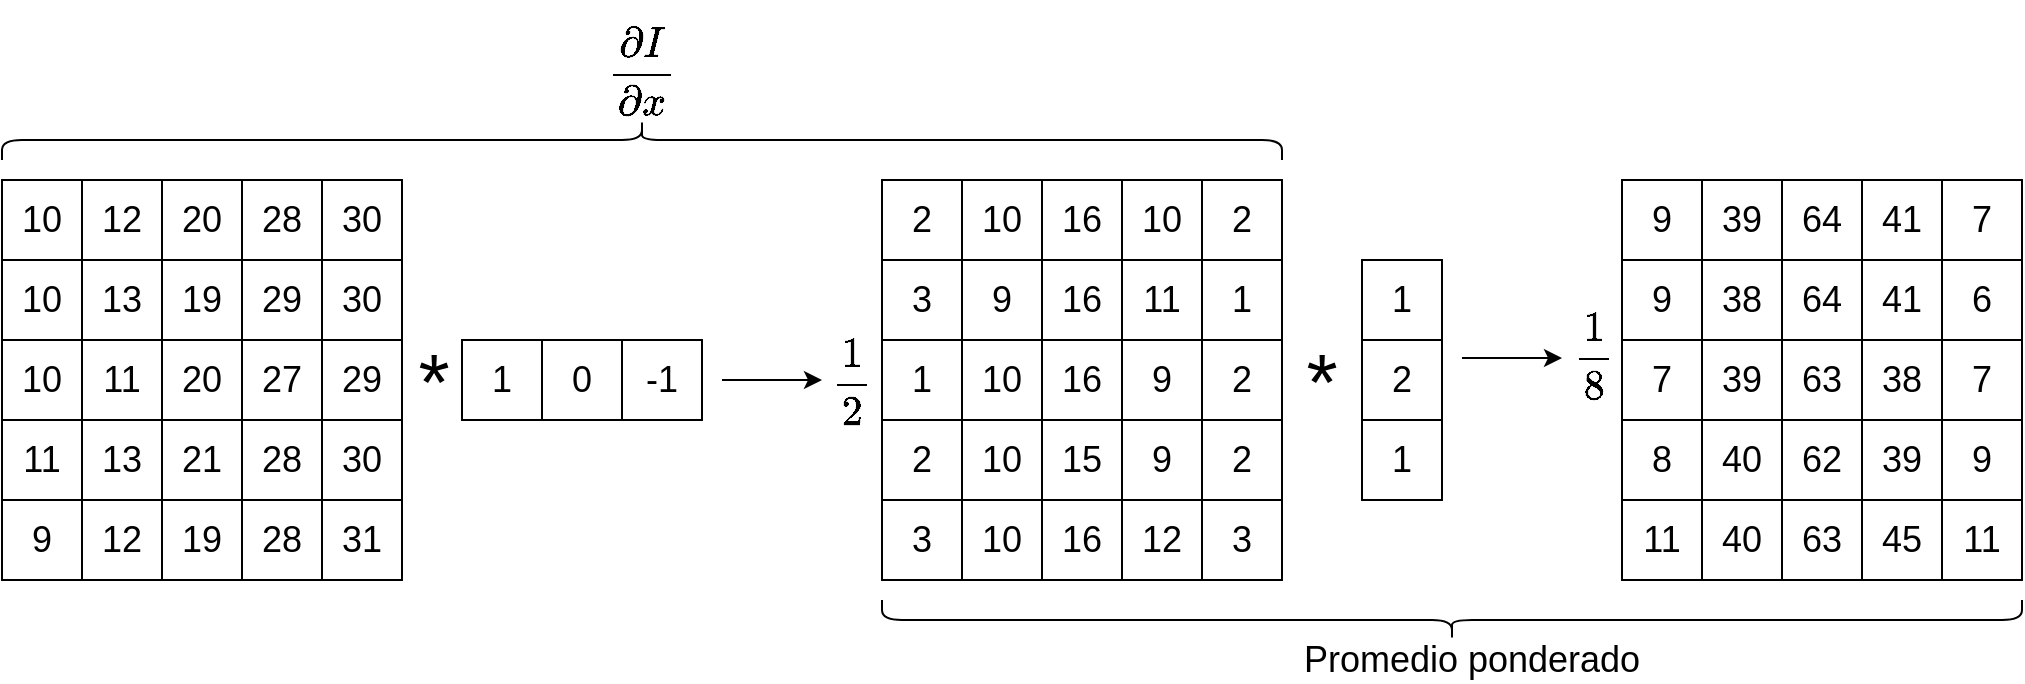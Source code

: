 <mxfile version="14.9.6" type="device"><diagram id="Sa5FoFlvw4uc0nb51Kx-" name="Page-1"><mxGraphModel dx="782" dy="526" grid="1" gridSize="10" guides="1" tooltips="1" connect="1" arrows="1" fold="1" page="1" pageScale="1" pageWidth="850" pageHeight="1100" math="1" shadow="0"><root><mxCell id="0"/><mxCell id="1" parent="0"/><mxCell id="6RCXEKy9NenTLwI9lu9G-1" value="" style="shape=table;html=1;whiteSpace=wrap;startSize=0;container=1;collapsible=0;childLayout=tableLayout;fontSize=18;" parent="1" vertex="1"><mxGeometry x="120" y="100" width="200" height="200" as="geometry"/></mxCell><mxCell id="6RCXEKy9NenTLwI9lu9G-2" value="" style="shape=partialRectangle;html=1;whiteSpace=wrap;collapsible=0;dropTarget=0;pointerEvents=0;fillColor=none;top=0;left=0;bottom=0;right=0;points=[[0,0.5],[1,0.5]];portConstraint=eastwest;fontSize=18;" parent="6RCXEKy9NenTLwI9lu9G-1" vertex="1"><mxGeometry width="200" height="40" as="geometry"/></mxCell><mxCell id="6RCXEKy9NenTLwI9lu9G-33" value="10" style="shape=partialRectangle;html=1;whiteSpace=wrap;connectable=0;fillColor=none;top=0;left=0;bottom=0;right=0;overflow=hidden;pointerEvents=1;fontSize=18;" parent="6RCXEKy9NenTLwI9lu9G-2" vertex="1"><mxGeometry width="40" height="40" as="geometry"/></mxCell><mxCell id="6RCXEKy9NenTLwI9lu9G-30" value="12" style="shape=partialRectangle;html=1;whiteSpace=wrap;connectable=0;fillColor=none;top=0;left=0;bottom=0;right=0;overflow=hidden;pointerEvents=1;fontSize=18;" parent="6RCXEKy9NenTLwI9lu9G-2" vertex="1"><mxGeometry x="40" width="40" height="40" as="geometry"/></mxCell><mxCell id="6RCXEKy9NenTLwI9lu9G-27" value="20" style="shape=partialRectangle;html=1;whiteSpace=wrap;connectable=0;fillColor=none;top=0;left=0;bottom=0;right=0;overflow=hidden;pointerEvents=1;fontSize=18;" parent="6RCXEKy9NenTLwI9lu9G-2" vertex="1"><mxGeometry x="80" width="40" height="40" as="geometry"/></mxCell><mxCell id="6RCXEKy9NenTLwI9lu9G-3" value="28" style="shape=partialRectangle;html=1;whiteSpace=wrap;connectable=0;fillColor=none;top=0;left=0;bottom=0;right=0;overflow=hidden;pointerEvents=1;fontSize=18;" parent="6RCXEKy9NenTLwI9lu9G-2" vertex="1"><mxGeometry x="120" width="40" height="40" as="geometry"/></mxCell><mxCell id="6RCXEKy9NenTLwI9lu9G-4" value="30" style="shape=partialRectangle;html=1;whiteSpace=wrap;connectable=0;fillColor=none;top=0;left=0;bottom=0;right=0;overflow=hidden;pointerEvents=1;fontSize=18;" parent="6RCXEKy9NenTLwI9lu9G-2" vertex="1"><mxGeometry x="160" width="40" height="40" as="geometry"/></mxCell><mxCell id="6RCXEKy9NenTLwI9lu9G-6" value="" style="shape=partialRectangle;html=1;whiteSpace=wrap;collapsible=0;dropTarget=0;pointerEvents=0;fillColor=none;top=0;left=0;bottom=0;right=0;points=[[0,0.5],[1,0.5]];portConstraint=eastwest;fontSize=18;" parent="6RCXEKy9NenTLwI9lu9G-1" vertex="1"><mxGeometry y="40" width="200" height="40" as="geometry"/></mxCell><mxCell id="6RCXEKy9NenTLwI9lu9G-34" value="10" style="shape=partialRectangle;html=1;whiteSpace=wrap;connectable=0;fillColor=none;top=0;left=0;bottom=0;right=0;overflow=hidden;pointerEvents=1;fontSize=18;" parent="6RCXEKy9NenTLwI9lu9G-6" vertex="1"><mxGeometry width="40" height="40" as="geometry"/></mxCell><mxCell id="6RCXEKy9NenTLwI9lu9G-31" value="13" style="shape=partialRectangle;html=1;whiteSpace=wrap;connectable=0;fillColor=none;top=0;left=0;bottom=0;right=0;overflow=hidden;pointerEvents=1;fontSize=18;" parent="6RCXEKy9NenTLwI9lu9G-6" vertex="1"><mxGeometry x="40" width="40" height="40" as="geometry"/></mxCell><mxCell id="6RCXEKy9NenTLwI9lu9G-28" value="19" style="shape=partialRectangle;html=1;whiteSpace=wrap;connectable=0;fillColor=none;top=0;left=0;bottom=0;right=0;overflow=hidden;pointerEvents=1;fontSize=18;" parent="6RCXEKy9NenTLwI9lu9G-6" vertex="1"><mxGeometry x="80" width="40" height="40" as="geometry"/></mxCell><mxCell id="6RCXEKy9NenTLwI9lu9G-7" value="29" style="shape=partialRectangle;html=1;whiteSpace=wrap;connectable=0;fillColor=none;top=0;left=0;bottom=0;right=0;overflow=hidden;pointerEvents=1;fontSize=18;" parent="6RCXEKy9NenTLwI9lu9G-6" vertex="1"><mxGeometry x="120" width="40" height="40" as="geometry"/></mxCell><mxCell id="6RCXEKy9NenTLwI9lu9G-8" value="30" style="shape=partialRectangle;html=1;whiteSpace=wrap;connectable=0;fillColor=none;top=0;left=0;bottom=0;right=0;overflow=hidden;pointerEvents=1;fontSize=18;" parent="6RCXEKy9NenTLwI9lu9G-6" vertex="1"><mxGeometry x="160" width="40" height="40" as="geometry"/></mxCell><mxCell id="6RCXEKy9NenTLwI9lu9G-10" value="" style="shape=partialRectangle;html=1;whiteSpace=wrap;collapsible=0;dropTarget=0;pointerEvents=0;fillColor=none;top=0;left=0;bottom=0;right=0;points=[[0,0.5],[1,0.5]];portConstraint=eastwest;fontSize=18;" parent="6RCXEKy9NenTLwI9lu9G-1" vertex="1"><mxGeometry y="80" width="200" height="40" as="geometry"/></mxCell><mxCell id="6RCXEKy9NenTLwI9lu9G-35" value="10" style="shape=partialRectangle;html=1;whiteSpace=wrap;connectable=0;fillColor=none;top=0;left=0;bottom=0;right=0;overflow=hidden;pointerEvents=1;fontSize=18;" parent="6RCXEKy9NenTLwI9lu9G-10" vertex="1"><mxGeometry width="40" height="40" as="geometry"/></mxCell><mxCell id="6RCXEKy9NenTLwI9lu9G-32" value="11" style="shape=partialRectangle;html=1;whiteSpace=wrap;connectable=0;fillColor=none;top=0;left=0;bottom=0;right=0;overflow=hidden;pointerEvents=1;fontSize=18;" parent="6RCXEKy9NenTLwI9lu9G-10" vertex="1"><mxGeometry x="40" width="40" height="40" as="geometry"/></mxCell><mxCell id="6RCXEKy9NenTLwI9lu9G-29" value="20" style="shape=partialRectangle;html=1;whiteSpace=wrap;connectable=0;fillColor=none;top=0;left=0;bottom=0;right=0;overflow=hidden;pointerEvents=1;fontSize=18;" parent="6RCXEKy9NenTLwI9lu9G-10" vertex="1"><mxGeometry x="80" width="40" height="40" as="geometry"/></mxCell><mxCell id="6RCXEKy9NenTLwI9lu9G-11" value="27" style="shape=partialRectangle;html=1;whiteSpace=wrap;connectable=0;fillColor=none;top=0;left=0;bottom=0;right=0;overflow=hidden;pointerEvents=1;fontSize=18;" parent="6RCXEKy9NenTLwI9lu9G-10" vertex="1"><mxGeometry x="120" width="40" height="40" as="geometry"/></mxCell><mxCell id="6RCXEKy9NenTLwI9lu9G-12" value="29" style="shape=partialRectangle;html=1;whiteSpace=wrap;connectable=0;fillColor=none;top=0;left=0;bottom=0;right=0;overflow=hidden;pointerEvents=1;fontSize=18;" parent="6RCXEKy9NenTLwI9lu9G-10" vertex="1"><mxGeometry x="160" width="40" height="40" as="geometry"/></mxCell><mxCell id="6RCXEKy9NenTLwI9lu9G-42" style="shape=partialRectangle;html=1;whiteSpace=wrap;collapsible=0;dropTarget=0;pointerEvents=0;fillColor=none;top=0;left=0;bottom=0;right=0;points=[[0,0.5],[1,0.5]];portConstraint=eastwest;fontSize=18;" parent="6RCXEKy9NenTLwI9lu9G-1" vertex="1"><mxGeometry y="120" width="200" height="40" as="geometry"/></mxCell><mxCell id="6RCXEKy9NenTLwI9lu9G-43" value="11" style="shape=partialRectangle;html=1;whiteSpace=wrap;connectable=0;fillColor=none;top=0;left=0;bottom=0;right=0;overflow=hidden;pointerEvents=1;fontSize=18;" parent="6RCXEKy9NenTLwI9lu9G-42" vertex="1"><mxGeometry width="40" height="40" as="geometry"/></mxCell><mxCell id="6RCXEKy9NenTLwI9lu9G-44" value="13" style="shape=partialRectangle;html=1;whiteSpace=wrap;connectable=0;fillColor=none;top=0;left=0;bottom=0;right=0;overflow=hidden;pointerEvents=1;fontSize=18;" parent="6RCXEKy9NenTLwI9lu9G-42" vertex="1"><mxGeometry x="40" width="40" height="40" as="geometry"/></mxCell><mxCell id="6RCXEKy9NenTLwI9lu9G-45" value="21" style="shape=partialRectangle;html=1;whiteSpace=wrap;connectable=0;fillColor=none;top=0;left=0;bottom=0;right=0;overflow=hidden;pointerEvents=1;fontSize=18;" parent="6RCXEKy9NenTLwI9lu9G-42" vertex="1"><mxGeometry x="80" width="40" height="40" as="geometry"/></mxCell><mxCell id="6RCXEKy9NenTLwI9lu9G-46" value="28" style="shape=partialRectangle;html=1;whiteSpace=wrap;connectable=0;fillColor=none;top=0;left=0;bottom=0;right=0;overflow=hidden;pointerEvents=1;fontSize=18;" parent="6RCXEKy9NenTLwI9lu9G-42" vertex="1"><mxGeometry x="120" width="40" height="40" as="geometry"/></mxCell><mxCell id="6RCXEKy9NenTLwI9lu9G-47" value="30" style="shape=partialRectangle;html=1;whiteSpace=wrap;connectable=0;fillColor=none;top=0;left=0;bottom=0;right=0;overflow=hidden;pointerEvents=1;fontSize=18;" parent="6RCXEKy9NenTLwI9lu9G-42" vertex="1"><mxGeometry x="160" width="40" height="40" as="geometry"/></mxCell><mxCell id="6RCXEKy9NenTLwI9lu9G-36" style="shape=partialRectangle;html=1;whiteSpace=wrap;collapsible=0;dropTarget=0;pointerEvents=0;fillColor=none;top=0;left=0;bottom=0;right=0;points=[[0,0.5],[1,0.5]];portConstraint=eastwest;fontSize=18;" parent="6RCXEKy9NenTLwI9lu9G-1" vertex="1"><mxGeometry y="160" width="200" height="40" as="geometry"/></mxCell><mxCell id="6RCXEKy9NenTLwI9lu9G-37" value="9" style="shape=partialRectangle;html=1;whiteSpace=wrap;connectable=0;fillColor=none;top=0;left=0;bottom=0;right=0;overflow=hidden;pointerEvents=1;fontSize=18;" parent="6RCXEKy9NenTLwI9lu9G-36" vertex="1"><mxGeometry width="40" height="40" as="geometry"/></mxCell><mxCell id="6RCXEKy9NenTLwI9lu9G-38" value="12" style="shape=partialRectangle;html=1;whiteSpace=wrap;connectable=0;fillColor=none;top=0;left=0;bottom=0;right=0;overflow=hidden;pointerEvents=1;fontSize=18;" parent="6RCXEKy9NenTLwI9lu9G-36" vertex="1"><mxGeometry x="40" width="40" height="40" as="geometry"/></mxCell><mxCell id="6RCXEKy9NenTLwI9lu9G-39" value="19" style="shape=partialRectangle;html=1;whiteSpace=wrap;connectable=0;fillColor=none;top=0;left=0;bottom=0;right=0;overflow=hidden;pointerEvents=1;fontSize=18;" parent="6RCXEKy9NenTLwI9lu9G-36" vertex="1"><mxGeometry x="80" width="40" height="40" as="geometry"/></mxCell><mxCell id="6RCXEKy9NenTLwI9lu9G-40" value="28" style="shape=partialRectangle;html=1;whiteSpace=wrap;connectable=0;fillColor=none;top=0;left=0;bottom=0;right=0;overflow=hidden;pointerEvents=1;fontSize=18;" parent="6RCXEKy9NenTLwI9lu9G-36" vertex="1"><mxGeometry x="120" width="40" height="40" as="geometry"/></mxCell><mxCell id="6RCXEKy9NenTLwI9lu9G-41" value="31" style="shape=partialRectangle;html=1;whiteSpace=wrap;connectable=0;fillColor=none;top=0;left=0;bottom=0;right=0;overflow=hidden;pointerEvents=1;fontSize=18;" parent="6RCXEKy9NenTLwI9lu9G-36" vertex="1"><mxGeometry x="160" width="40" height="40" as="geometry"/></mxCell><mxCell id="6RCXEKy9NenTLwI9lu9G-48" value="*" style="text;html=1;strokeColor=none;fillColor=none;align=center;verticalAlign=middle;whiteSpace=wrap;rounded=0;fontSize=40;" parent="1" vertex="1"><mxGeometry x="316" y="190" width="40" height="20" as="geometry"/></mxCell><mxCell id="6RCXEKy9NenTLwI9lu9G-49" value="" style="shape=table;startSize=0;container=1;collapsible=0;childLayout=tableLayout;fontSize=18;" parent="1" vertex="1"><mxGeometry x="350" y="180" width="120" height="40" as="geometry"/></mxCell><mxCell id="6RCXEKy9NenTLwI9lu9G-50" value="" style="shape=partialRectangle;collapsible=0;dropTarget=0;pointerEvents=0;fillColor=none;top=0;left=0;bottom=0;right=0;points=[[0,0.5],[1,0.5]];portConstraint=eastwest;fontSize=18;" parent="6RCXEKy9NenTLwI9lu9G-49" vertex="1"><mxGeometry width="120" height="40" as="geometry"/></mxCell><mxCell id="6RCXEKy9NenTLwI9lu9G-51" value="1" style="shape=partialRectangle;html=1;whiteSpace=wrap;connectable=0;overflow=hidden;fillColor=none;top=0;left=0;bottom=0;right=0;pointerEvents=1;fontSize=18;" parent="6RCXEKy9NenTLwI9lu9G-50" vertex="1"><mxGeometry width="40" height="40" as="geometry"/></mxCell><mxCell id="6RCXEKy9NenTLwI9lu9G-52" value="0" style="shape=partialRectangle;html=1;whiteSpace=wrap;connectable=0;overflow=hidden;fillColor=none;top=0;left=0;bottom=0;right=0;pointerEvents=1;fontSize=18;" parent="6RCXEKy9NenTLwI9lu9G-50" vertex="1"><mxGeometry x="40" width="40" height="40" as="geometry"/></mxCell><mxCell id="6RCXEKy9NenTLwI9lu9G-53" value="-1" style="shape=partialRectangle;html=1;whiteSpace=wrap;connectable=0;overflow=hidden;fillColor=none;top=0;left=0;bottom=0;right=0;pointerEvents=1;fontSize=18;" parent="6RCXEKy9NenTLwI9lu9G-50" vertex="1"><mxGeometry x="80" width="40" height="40" as="geometry"/></mxCell><mxCell id="6RCXEKy9NenTLwI9lu9G-55" value="" style="shape=table;html=1;whiteSpace=wrap;startSize=0;container=1;collapsible=0;childLayout=tableLayout;fontSize=16;" parent="1" vertex="1"><mxGeometry x="560" y="100" width="200" height="200" as="geometry"/></mxCell><mxCell id="6RCXEKy9NenTLwI9lu9G-56" value="" style="shape=partialRectangle;html=1;whiteSpace=wrap;collapsible=0;dropTarget=0;pointerEvents=0;fillColor=none;top=0;left=0;bottom=0;right=0;points=[[0,0.5],[1,0.5]];portConstraint=eastwest;" parent="6RCXEKy9NenTLwI9lu9G-55" vertex="1"><mxGeometry width="200" height="40" as="geometry"/></mxCell><mxCell id="6RCXEKy9NenTLwI9lu9G-57" value="2" style="shape=partialRectangle;html=1;whiteSpace=wrap;connectable=0;fillColor=none;top=0;left=0;bottom=0;right=0;overflow=hidden;pointerEvents=1;fontSize=18;" parent="6RCXEKy9NenTLwI9lu9G-56" vertex="1"><mxGeometry width="40" height="40" as="geometry"/></mxCell><mxCell id="6RCXEKy9NenTLwI9lu9G-58" value="10" style="shape=partialRectangle;html=1;whiteSpace=wrap;connectable=0;fillColor=none;top=0;left=0;bottom=0;right=0;overflow=hidden;pointerEvents=1;fontSize=18;" parent="6RCXEKy9NenTLwI9lu9G-56" vertex="1"><mxGeometry x="40" width="40" height="40" as="geometry"/></mxCell><mxCell id="6RCXEKy9NenTLwI9lu9G-59" value="16" style="shape=partialRectangle;html=1;whiteSpace=wrap;connectable=0;fillColor=none;top=0;left=0;bottom=0;right=0;overflow=hidden;pointerEvents=1;fontSize=18;" parent="6RCXEKy9NenTLwI9lu9G-56" vertex="1"><mxGeometry x="80" width="40" height="40" as="geometry"/></mxCell><mxCell id="6RCXEKy9NenTLwI9lu9G-60" value="10" style="shape=partialRectangle;html=1;whiteSpace=wrap;connectable=0;fillColor=none;top=0;left=0;bottom=0;right=0;overflow=hidden;pointerEvents=1;fontSize=18;" parent="6RCXEKy9NenTLwI9lu9G-56" vertex="1"><mxGeometry x="120" width="40" height="40" as="geometry"/></mxCell><mxCell id="6RCXEKy9NenTLwI9lu9G-61" value="2" style="shape=partialRectangle;html=1;whiteSpace=wrap;connectable=0;fillColor=none;top=0;left=0;bottom=0;right=0;overflow=hidden;pointerEvents=1;fontSize=18;" parent="6RCXEKy9NenTLwI9lu9G-56" vertex="1"><mxGeometry x="160" width="40" height="40" as="geometry"/></mxCell><mxCell id="6RCXEKy9NenTLwI9lu9G-62" value="" style="shape=partialRectangle;html=1;whiteSpace=wrap;collapsible=0;dropTarget=0;pointerEvents=0;fillColor=none;top=0;left=0;bottom=0;right=0;points=[[0,0.5],[1,0.5]];portConstraint=eastwest;" parent="6RCXEKy9NenTLwI9lu9G-55" vertex="1"><mxGeometry y="40" width="200" height="40" as="geometry"/></mxCell><mxCell id="6RCXEKy9NenTLwI9lu9G-63" value="3" style="shape=partialRectangle;html=1;whiteSpace=wrap;connectable=0;fillColor=none;top=0;left=0;bottom=0;right=0;overflow=hidden;pointerEvents=1;fontSize=18;" parent="6RCXEKy9NenTLwI9lu9G-62" vertex="1"><mxGeometry width="40" height="40" as="geometry"/></mxCell><mxCell id="6RCXEKy9NenTLwI9lu9G-64" value="9" style="shape=partialRectangle;html=1;whiteSpace=wrap;connectable=0;fillColor=none;top=0;left=0;bottom=0;right=0;overflow=hidden;pointerEvents=1;fontSize=18;" parent="6RCXEKy9NenTLwI9lu9G-62" vertex="1"><mxGeometry x="40" width="40" height="40" as="geometry"/></mxCell><mxCell id="6RCXEKy9NenTLwI9lu9G-65" value="16" style="shape=partialRectangle;html=1;whiteSpace=wrap;connectable=0;fillColor=none;top=0;left=0;bottom=0;right=0;overflow=hidden;pointerEvents=1;fontSize=18;" parent="6RCXEKy9NenTLwI9lu9G-62" vertex="1"><mxGeometry x="80" width="40" height="40" as="geometry"/></mxCell><mxCell id="6RCXEKy9NenTLwI9lu9G-66" value="11" style="shape=partialRectangle;html=1;whiteSpace=wrap;connectable=0;fillColor=none;top=0;left=0;bottom=0;right=0;overflow=hidden;pointerEvents=1;fontSize=18;" parent="6RCXEKy9NenTLwI9lu9G-62" vertex="1"><mxGeometry x="120" width="40" height="40" as="geometry"/></mxCell><mxCell id="6RCXEKy9NenTLwI9lu9G-67" value="1" style="shape=partialRectangle;html=1;whiteSpace=wrap;connectable=0;fillColor=none;top=0;left=0;bottom=0;right=0;overflow=hidden;pointerEvents=1;fontSize=18;" parent="6RCXEKy9NenTLwI9lu9G-62" vertex="1"><mxGeometry x="160" width="40" height="40" as="geometry"/></mxCell><mxCell id="6RCXEKy9NenTLwI9lu9G-68" value="" style="shape=partialRectangle;html=1;whiteSpace=wrap;collapsible=0;dropTarget=0;pointerEvents=0;fillColor=none;top=0;left=0;bottom=0;right=0;points=[[0,0.5],[1,0.5]];portConstraint=eastwest;" parent="6RCXEKy9NenTLwI9lu9G-55" vertex="1"><mxGeometry y="80" width="200" height="40" as="geometry"/></mxCell><mxCell id="6RCXEKy9NenTLwI9lu9G-69" value="1" style="shape=partialRectangle;html=1;whiteSpace=wrap;connectable=0;fillColor=none;top=0;left=0;bottom=0;right=0;overflow=hidden;pointerEvents=1;fontSize=18;" parent="6RCXEKy9NenTLwI9lu9G-68" vertex="1"><mxGeometry width="40" height="40" as="geometry"/></mxCell><mxCell id="6RCXEKy9NenTLwI9lu9G-70" value="10" style="shape=partialRectangle;html=1;whiteSpace=wrap;connectable=0;fillColor=none;top=0;left=0;bottom=0;right=0;overflow=hidden;pointerEvents=1;fontSize=18;" parent="6RCXEKy9NenTLwI9lu9G-68" vertex="1"><mxGeometry x="40" width="40" height="40" as="geometry"/></mxCell><mxCell id="6RCXEKy9NenTLwI9lu9G-71" value="16" style="shape=partialRectangle;html=1;whiteSpace=wrap;connectable=0;fillColor=none;top=0;left=0;bottom=0;right=0;overflow=hidden;pointerEvents=1;fontSize=18;" parent="6RCXEKy9NenTLwI9lu9G-68" vertex="1"><mxGeometry x="80" width="40" height="40" as="geometry"/></mxCell><mxCell id="6RCXEKy9NenTLwI9lu9G-72" value="9" style="shape=partialRectangle;html=1;whiteSpace=wrap;connectable=0;fillColor=none;top=0;left=0;bottom=0;right=0;overflow=hidden;pointerEvents=1;fontSize=18;" parent="6RCXEKy9NenTLwI9lu9G-68" vertex="1"><mxGeometry x="120" width="40" height="40" as="geometry"/></mxCell><mxCell id="6RCXEKy9NenTLwI9lu9G-73" value="2" style="shape=partialRectangle;html=1;whiteSpace=wrap;connectable=0;fillColor=none;top=0;left=0;bottom=0;right=0;overflow=hidden;pointerEvents=1;fontSize=18;" parent="6RCXEKy9NenTLwI9lu9G-68" vertex="1"><mxGeometry x="160" width="40" height="40" as="geometry"/></mxCell><mxCell id="6RCXEKy9NenTLwI9lu9G-74" style="shape=partialRectangle;html=1;whiteSpace=wrap;collapsible=0;dropTarget=0;pointerEvents=0;fillColor=none;top=0;left=0;bottom=0;right=0;points=[[0,0.5],[1,0.5]];portConstraint=eastwest;" parent="6RCXEKy9NenTLwI9lu9G-55" vertex="1"><mxGeometry y="120" width="200" height="40" as="geometry"/></mxCell><mxCell id="6RCXEKy9NenTLwI9lu9G-75" value="2" style="shape=partialRectangle;html=1;whiteSpace=wrap;connectable=0;fillColor=none;top=0;left=0;bottom=0;right=0;overflow=hidden;pointerEvents=1;fontSize=18;" parent="6RCXEKy9NenTLwI9lu9G-74" vertex="1"><mxGeometry width="40" height="40" as="geometry"/></mxCell><mxCell id="6RCXEKy9NenTLwI9lu9G-76" value="10" style="shape=partialRectangle;html=1;whiteSpace=wrap;connectable=0;fillColor=none;top=0;left=0;bottom=0;right=0;overflow=hidden;pointerEvents=1;fontSize=18;" parent="6RCXEKy9NenTLwI9lu9G-74" vertex="1"><mxGeometry x="40" width="40" height="40" as="geometry"/></mxCell><mxCell id="6RCXEKy9NenTLwI9lu9G-77" value="15" style="shape=partialRectangle;html=1;whiteSpace=wrap;connectable=0;fillColor=none;top=0;left=0;bottom=0;right=0;overflow=hidden;pointerEvents=1;fontSize=18;" parent="6RCXEKy9NenTLwI9lu9G-74" vertex="1"><mxGeometry x="80" width="40" height="40" as="geometry"/></mxCell><mxCell id="6RCXEKy9NenTLwI9lu9G-78" value="9" style="shape=partialRectangle;html=1;whiteSpace=wrap;connectable=0;fillColor=none;top=0;left=0;bottom=0;right=0;overflow=hidden;pointerEvents=1;fontSize=18;" parent="6RCXEKy9NenTLwI9lu9G-74" vertex="1"><mxGeometry x="120" width="40" height="40" as="geometry"/></mxCell><mxCell id="6RCXEKy9NenTLwI9lu9G-79" value="2" style="shape=partialRectangle;html=1;whiteSpace=wrap;connectable=0;fillColor=none;top=0;left=0;bottom=0;right=0;overflow=hidden;pointerEvents=1;fontSize=18;" parent="6RCXEKy9NenTLwI9lu9G-74" vertex="1"><mxGeometry x="160" width="40" height="40" as="geometry"/></mxCell><mxCell id="6RCXEKy9NenTLwI9lu9G-80" style="shape=partialRectangle;html=1;whiteSpace=wrap;collapsible=0;dropTarget=0;pointerEvents=0;fillColor=none;top=0;left=0;bottom=0;right=0;points=[[0,0.5],[1,0.5]];portConstraint=eastwest;" parent="6RCXEKy9NenTLwI9lu9G-55" vertex="1"><mxGeometry y="160" width="200" height="40" as="geometry"/></mxCell><mxCell id="6RCXEKy9NenTLwI9lu9G-81" value="3" style="shape=partialRectangle;html=1;whiteSpace=wrap;connectable=0;fillColor=none;top=0;left=0;bottom=0;right=0;overflow=hidden;pointerEvents=1;fontSize=18;" parent="6RCXEKy9NenTLwI9lu9G-80" vertex="1"><mxGeometry width="40" height="40" as="geometry"/></mxCell><mxCell id="6RCXEKy9NenTLwI9lu9G-82" value="10" style="shape=partialRectangle;html=1;whiteSpace=wrap;connectable=0;fillColor=none;top=0;left=0;bottom=0;right=0;overflow=hidden;pointerEvents=1;fontSize=18;" parent="6RCXEKy9NenTLwI9lu9G-80" vertex="1"><mxGeometry x="40" width="40" height="40" as="geometry"/></mxCell><mxCell id="6RCXEKy9NenTLwI9lu9G-83" value="16" style="shape=partialRectangle;html=1;whiteSpace=wrap;connectable=0;fillColor=none;top=0;left=0;bottom=0;right=0;overflow=hidden;pointerEvents=1;fontSize=18;" parent="6RCXEKy9NenTLwI9lu9G-80" vertex="1"><mxGeometry x="80" width="40" height="40" as="geometry"/></mxCell><mxCell id="6RCXEKy9NenTLwI9lu9G-84" value="12" style="shape=partialRectangle;html=1;whiteSpace=wrap;connectable=0;fillColor=none;top=0;left=0;bottom=0;right=0;overflow=hidden;pointerEvents=1;fontSize=18;" parent="6RCXEKy9NenTLwI9lu9G-80" vertex="1"><mxGeometry x="120" width="40" height="40" as="geometry"/></mxCell><mxCell id="6RCXEKy9NenTLwI9lu9G-85" value="3" style="shape=partialRectangle;html=1;whiteSpace=wrap;connectable=0;fillColor=none;top=0;left=0;bottom=0;right=0;overflow=hidden;pointerEvents=1;fontSize=18;" parent="6RCXEKy9NenTLwI9lu9G-80" vertex="1"><mxGeometry x="160" width="40" height="40" as="geometry"/></mxCell><mxCell id="6RCXEKy9NenTLwI9lu9G-86" value="" style="shape=table;html=1;whiteSpace=wrap;startSize=0;container=1;collapsible=0;childLayout=tableLayout;fontSize=16;" parent="1" vertex="1"><mxGeometry x="930" y="100" width="200" height="200" as="geometry"/></mxCell><mxCell id="6RCXEKy9NenTLwI9lu9G-87" value="" style="shape=partialRectangle;html=1;whiteSpace=wrap;collapsible=0;dropTarget=0;pointerEvents=0;fillColor=none;top=0;left=0;bottom=0;right=0;points=[[0,0.5],[1,0.5]];portConstraint=eastwest;" parent="6RCXEKy9NenTLwI9lu9G-86" vertex="1"><mxGeometry width="200" height="40" as="geometry"/></mxCell><mxCell id="6RCXEKy9NenTLwI9lu9G-88" value="9" style="shape=partialRectangle;html=1;whiteSpace=wrap;connectable=0;fillColor=none;top=0;left=0;bottom=0;right=0;overflow=hidden;pointerEvents=1;fontSize=18;" parent="6RCXEKy9NenTLwI9lu9G-87" vertex="1"><mxGeometry width="40" height="40" as="geometry"/></mxCell><mxCell id="6RCXEKy9NenTLwI9lu9G-89" value="39" style="shape=partialRectangle;html=1;whiteSpace=wrap;connectable=0;fillColor=none;top=0;left=0;bottom=0;right=0;overflow=hidden;pointerEvents=1;fontSize=18;" parent="6RCXEKy9NenTLwI9lu9G-87" vertex="1"><mxGeometry x="40" width="40" height="40" as="geometry"/></mxCell><mxCell id="6RCXEKy9NenTLwI9lu9G-90" value="64" style="shape=partialRectangle;html=1;whiteSpace=wrap;connectable=0;fillColor=none;top=0;left=0;bottom=0;right=0;overflow=hidden;pointerEvents=1;fontSize=18;" parent="6RCXEKy9NenTLwI9lu9G-87" vertex="1"><mxGeometry x="80" width="40" height="40" as="geometry"/></mxCell><mxCell id="6RCXEKy9NenTLwI9lu9G-91" value="41" style="shape=partialRectangle;html=1;whiteSpace=wrap;connectable=0;fillColor=none;top=0;left=0;bottom=0;right=0;overflow=hidden;pointerEvents=1;fontSize=18;" parent="6RCXEKy9NenTLwI9lu9G-87" vertex="1"><mxGeometry x="120" width="40" height="40" as="geometry"/></mxCell><mxCell id="6RCXEKy9NenTLwI9lu9G-92" value="7" style="shape=partialRectangle;html=1;whiteSpace=wrap;connectable=0;fillColor=none;top=0;left=0;bottom=0;right=0;overflow=hidden;pointerEvents=1;fontSize=18;" parent="6RCXEKy9NenTLwI9lu9G-87" vertex="1"><mxGeometry x="160" width="40" height="40" as="geometry"/></mxCell><mxCell id="6RCXEKy9NenTLwI9lu9G-93" value="" style="shape=partialRectangle;html=1;whiteSpace=wrap;collapsible=0;dropTarget=0;pointerEvents=0;fillColor=none;top=0;left=0;bottom=0;right=0;points=[[0,0.5],[1,0.5]];portConstraint=eastwest;" parent="6RCXEKy9NenTLwI9lu9G-86" vertex="1"><mxGeometry y="40" width="200" height="40" as="geometry"/></mxCell><mxCell id="6RCXEKy9NenTLwI9lu9G-94" value="9" style="shape=partialRectangle;html=1;whiteSpace=wrap;connectable=0;fillColor=none;top=0;left=0;bottom=0;right=0;overflow=hidden;pointerEvents=1;fontSize=18;" parent="6RCXEKy9NenTLwI9lu9G-93" vertex="1"><mxGeometry width="40" height="40" as="geometry"/></mxCell><mxCell id="6RCXEKy9NenTLwI9lu9G-95" value="38" style="shape=partialRectangle;html=1;whiteSpace=wrap;connectable=0;fillColor=none;top=0;left=0;bottom=0;right=0;overflow=hidden;pointerEvents=1;fontSize=18;" parent="6RCXEKy9NenTLwI9lu9G-93" vertex="1"><mxGeometry x="40" width="40" height="40" as="geometry"/></mxCell><mxCell id="6RCXEKy9NenTLwI9lu9G-96" value="64" style="shape=partialRectangle;html=1;whiteSpace=wrap;connectable=0;fillColor=none;top=0;left=0;bottom=0;right=0;overflow=hidden;pointerEvents=1;fontSize=18;" parent="6RCXEKy9NenTLwI9lu9G-93" vertex="1"><mxGeometry x="80" width="40" height="40" as="geometry"/></mxCell><mxCell id="6RCXEKy9NenTLwI9lu9G-97" value="41" style="shape=partialRectangle;html=1;whiteSpace=wrap;connectable=0;fillColor=none;top=0;left=0;bottom=0;right=0;overflow=hidden;pointerEvents=1;fontSize=18;" parent="6RCXEKy9NenTLwI9lu9G-93" vertex="1"><mxGeometry x="120" width="40" height="40" as="geometry"/></mxCell><mxCell id="6RCXEKy9NenTLwI9lu9G-98" value="6" style="shape=partialRectangle;html=1;whiteSpace=wrap;connectable=0;fillColor=none;top=0;left=0;bottom=0;right=0;overflow=hidden;pointerEvents=1;fontSize=18;" parent="6RCXEKy9NenTLwI9lu9G-93" vertex="1"><mxGeometry x="160" width="40" height="40" as="geometry"/></mxCell><mxCell id="6RCXEKy9NenTLwI9lu9G-99" value="" style="shape=partialRectangle;html=1;whiteSpace=wrap;collapsible=0;dropTarget=0;pointerEvents=0;fillColor=none;top=0;left=0;bottom=0;right=0;points=[[0,0.5],[1,0.5]];portConstraint=eastwest;" parent="6RCXEKy9NenTLwI9lu9G-86" vertex="1"><mxGeometry y="80" width="200" height="40" as="geometry"/></mxCell><mxCell id="6RCXEKy9NenTLwI9lu9G-100" value="7" style="shape=partialRectangle;html=1;whiteSpace=wrap;connectable=0;fillColor=none;top=0;left=0;bottom=0;right=0;overflow=hidden;pointerEvents=1;fontSize=18;" parent="6RCXEKy9NenTLwI9lu9G-99" vertex="1"><mxGeometry width="40" height="40" as="geometry"/></mxCell><mxCell id="6RCXEKy9NenTLwI9lu9G-101" value="39" style="shape=partialRectangle;html=1;whiteSpace=wrap;connectable=0;fillColor=none;top=0;left=0;bottom=0;right=0;overflow=hidden;pointerEvents=1;fontSize=18;" parent="6RCXEKy9NenTLwI9lu9G-99" vertex="1"><mxGeometry x="40" width="40" height="40" as="geometry"/></mxCell><mxCell id="6RCXEKy9NenTLwI9lu9G-102" value="63" style="shape=partialRectangle;html=1;whiteSpace=wrap;connectable=0;fillColor=none;top=0;left=0;bottom=0;right=0;overflow=hidden;pointerEvents=1;fontSize=18;" parent="6RCXEKy9NenTLwI9lu9G-99" vertex="1"><mxGeometry x="80" width="40" height="40" as="geometry"/></mxCell><mxCell id="6RCXEKy9NenTLwI9lu9G-103" value="38" style="shape=partialRectangle;html=1;whiteSpace=wrap;connectable=0;fillColor=none;top=0;left=0;bottom=0;right=0;overflow=hidden;pointerEvents=1;fontSize=18;" parent="6RCXEKy9NenTLwI9lu9G-99" vertex="1"><mxGeometry x="120" width="40" height="40" as="geometry"/></mxCell><mxCell id="6RCXEKy9NenTLwI9lu9G-104" value="7" style="shape=partialRectangle;html=1;whiteSpace=wrap;connectable=0;fillColor=none;top=0;left=0;bottom=0;right=0;overflow=hidden;pointerEvents=1;fontSize=18;" parent="6RCXEKy9NenTLwI9lu9G-99" vertex="1"><mxGeometry x="160" width="40" height="40" as="geometry"/></mxCell><mxCell id="6RCXEKy9NenTLwI9lu9G-105" style="shape=partialRectangle;html=1;whiteSpace=wrap;collapsible=0;dropTarget=0;pointerEvents=0;fillColor=none;top=0;left=0;bottom=0;right=0;points=[[0,0.5],[1,0.5]];portConstraint=eastwest;" parent="6RCXEKy9NenTLwI9lu9G-86" vertex="1"><mxGeometry y="120" width="200" height="40" as="geometry"/></mxCell><mxCell id="6RCXEKy9NenTLwI9lu9G-106" value="8" style="shape=partialRectangle;html=1;whiteSpace=wrap;connectable=0;fillColor=none;top=0;left=0;bottom=0;right=0;overflow=hidden;pointerEvents=1;fontSize=18;" parent="6RCXEKy9NenTLwI9lu9G-105" vertex="1"><mxGeometry width="40" height="40" as="geometry"/></mxCell><mxCell id="6RCXEKy9NenTLwI9lu9G-107" value="40" style="shape=partialRectangle;html=1;whiteSpace=wrap;connectable=0;fillColor=none;top=0;left=0;bottom=0;right=0;overflow=hidden;pointerEvents=1;fontSize=18;" parent="6RCXEKy9NenTLwI9lu9G-105" vertex="1"><mxGeometry x="40" width="40" height="40" as="geometry"/></mxCell><mxCell id="6RCXEKy9NenTLwI9lu9G-108" value="62" style="shape=partialRectangle;html=1;whiteSpace=wrap;connectable=0;fillColor=none;top=0;left=0;bottom=0;right=0;overflow=hidden;pointerEvents=1;fontSize=18;" parent="6RCXEKy9NenTLwI9lu9G-105" vertex="1"><mxGeometry x="80" width="40" height="40" as="geometry"/></mxCell><mxCell id="6RCXEKy9NenTLwI9lu9G-109" value="39" style="shape=partialRectangle;html=1;whiteSpace=wrap;connectable=0;fillColor=none;top=0;left=0;bottom=0;right=0;overflow=hidden;pointerEvents=1;fontSize=18;" parent="6RCXEKy9NenTLwI9lu9G-105" vertex="1"><mxGeometry x="120" width="40" height="40" as="geometry"/></mxCell><mxCell id="6RCXEKy9NenTLwI9lu9G-110" value="9" style="shape=partialRectangle;html=1;whiteSpace=wrap;connectable=0;fillColor=none;top=0;left=0;bottom=0;right=0;overflow=hidden;pointerEvents=1;fontSize=18;" parent="6RCXEKy9NenTLwI9lu9G-105" vertex="1"><mxGeometry x="160" width="40" height="40" as="geometry"/></mxCell><mxCell id="6RCXEKy9NenTLwI9lu9G-111" style="shape=partialRectangle;html=1;whiteSpace=wrap;collapsible=0;dropTarget=0;pointerEvents=0;fillColor=none;top=0;left=0;bottom=0;right=0;points=[[0,0.5],[1,0.5]];portConstraint=eastwest;" parent="6RCXEKy9NenTLwI9lu9G-86" vertex="1"><mxGeometry y="160" width="200" height="40" as="geometry"/></mxCell><mxCell id="6RCXEKy9NenTLwI9lu9G-112" value="11" style="shape=partialRectangle;html=1;whiteSpace=wrap;connectable=0;fillColor=none;top=0;left=0;bottom=0;right=0;overflow=hidden;pointerEvents=1;fontSize=18;" parent="6RCXEKy9NenTLwI9lu9G-111" vertex="1"><mxGeometry width="40" height="40" as="geometry"/></mxCell><mxCell id="6RCXEKy9NenTLwI9lu9G-113" value="40" style="shape=partialRectangle;html=1;whiteSpace=wrap;connectable=0;fillColor=none;top=0;left=0;bottom=0;right=0;overflow=hidden;pointerEvents=1;fontSize=18;" parent="6RCXEKy9NenTLwI9lu9G-111" vertex="1"><mxGeometry x="40" width="40" height="40" as="geometry"/></mxCell><mxCell id="6RCXEKy9NenTLwI9lu9G-114" value="63" style="shape=partialRectangle;html=1;whiteSpace=wrap;connectable=0;fillColor=none;top=0;left=0;bottom=0;right=0;overflow=hidden;pointerEvents=1;fontSize=18;" parent="6RCXEKy9NenTLwI9lu9G-111" vertex="1"><mxGeometry x="80" width="40" height="40" as="geometry"/></mxCell><mxCell id="6RCXEKy9NenTLwI9lu9G-115" value="45" style="shape=partialRectangle;html=1;whiteSpace=wrap;connectable=0;fillColor=none;top=0;left=0;bottom=0;right=0;overflow=hidden;pointerEvents=1;fontSize=18;" parent="6RCXEKy9NenTLwI9lu9G-111" vertex="1"><mxGeometry x="120" width="40" height="40" as="geometry"/></mxCell><mxCell id="6RCXEKy9NenTLwI9lu9G-116" value="11" style="shape=partialRectangle;html=1;whiteSpace=wrap;connectable=0;fillColor=none;top=0;left=0;bottom=0;right=0;overflow=hidden;pointerEvents=1;fontSize=18;" parent="6RCXEKy9NenTLwI9lu9G-111" vertex="1"><mxGeometry x="160" width="40" height="40" as="geometry"/></mxCell><mxCell id="6RCXEKy9NenTLwI9lu9G-117" value="*" style="text;html=1;strokeColor=none;fillColor=none;align=center;verticalAlign=middle;whiteSpace=wrap;rounded=0;fontSize=40;" parent="1" vertex="1"><mxGeometry x="760" y="190" width="40" height="20" as="geometry"/></mxCell><mxCell id="6RCXEKy9NenTLwI9lu9G-118" value="" style="shape=table;startSize=0;container=1;collapsible=0;childLayout=tableLayout;fontSize=18;" parent="1" vertex="1"><mxGeometry x="800" y="140" width="40" height="120" as="geometry"/></mxCell><mxCell id="6RCXEKy9NenTLwI9lu9G-119" value="" style="shape=partialRectangle;collapsible=0;dropTarget=0;pointerEvents=0;fillColor=none;top=0;left=0;bottom=0;right=0;points=[[0,0.5],[1,0.5]];portConstraint=eastwest;fontSize=18;" parent="6RCXEKy9NenTLwI9lu9G-118" vertex="1"><mxGeometry width="40" height="40" as="geometry"/></mxCell><mxCell id="6RCXEKy9NenTLwI9lu9G-120" value="1" style="shape=partialRectangle;html=1;whiteSpace=wrap;connectable=0;overflow=hidden;fillColor=none;top=0;left=0;bottom=0;right=0;pointerEvents=1;fontSize=18;" parent="6RCXEKy9NenTLwI9lu9G-119" vertex="1"><mxGeometry width="40" height="40" as="geometry"/></mxCell><mxCell id="6RCXEKy9NenTLwI9lu9G-121" value="" style="shape=partialRectangle;collapsible=0;dropTarget=0;pointerEvents=0;fillColor=none;top=0;left=0;bottom=0;right=0;points=[[0,0.5],[1,0.5]];portConstraint=eastwest;fontSize=18;" parent="6RCXEKy9NenTLwI9lu9G-118" vertex="1"><mxGeometry y="40" width="40" height="40" as="geometry"/></mxCell><mxCell id="6RCXEKy9NenTLwI9lu9G-122" value="2" style="shape=partialRectangle;html=1;whiteSpace=wrap;connectable=0;overflow=hidden;fillColor=none;top=0;left=0;bottom=0;right=0;pointerEvents=1;fontSize=18;" parent="6RCXEKy9NenTLwI9lu9G-121" vertex="1"><mxGeometry width="40" height="40" as="geometry"/></mxCell><mxCell id="6RCXEKy9NenTLwI9lu9G-123" value="" style="shape=partialRectangle;collapsible=0;dropTarget=0;pointerEvents=0;fillColor=none;top=0;left=0;bottom=0;right=0;points=[[0,0.5],[1,0.5]];portConstraint=eastwest;fontSize=18;" parent="6RCXEKy9NenTLwI9lu9G-118" vertex="1"><mxGeometry y="80" width="40" height="40" as="geometry"/></mxCell><mxCell id="6RCXEKy9NenTLwI9lu9G-124" value="1" style="shape=partialRectangle;html=1;whiteSpace=wrap;connectable=0;overflow=hidden;fillColor=none;top=0;left=0;bottom=0;right=0;pointerEvents=1;fontSize=18;" parent="6RCXEKy9NenTLwI9lu9G-123" vertex="1"><mxGeometry width="40" height="40" as="geometry"/></mxCell><mxCell id="6RCXEKy9NenTLwI9lu9G-125" value="" style="endArrow=classic;html=1;fontSize=18;" parent="1" edge="1"><mxGeometry width="50" height="50" relative="1" as="geometry"><mxPoint x="480" y="200" as="sourcePoint"/><mxPoint x="530" y="200" as="targetPoint"/></mxGeometry></mxCell><mxCell id="6RCXEKy9NenTLwI9lu9G-126" value="" style="endArrow=classic;html=1;fontSize=18;" parent="1" edge="1"><mxGeometry width="50" height="50" relative="1" as="geometry"><mxPoint x="850" y="189" as="sourcePoint"/><mxPoint x="900" y="189" as="targetPoint"/></mxGeometry></mxCell><mxCell id="6RCXEKy9NenTLwI9lu9G-127" value="" style="shape=curlyBracket;whiteSpace=wrap;html=1;rounded=1;flipH=1;fontSize=18;direction=south;" parent="1" vertex="1"><mxGeometry x="120" y="70" width="640" height="20" as="geometry"/></mxCell><mxCell id="6RCXEKy9NenTLwI9lu9G-128" value="$$\frac{1}{2}$$" style="text;html=1;strokeColor=none;fillColor=none;align=center;verticalAlign=middle;whiteSpace=wrap;rounded=0;fontSize=18;" parent="1" vertex="1"><mxGeometry x="525" y="165" width="40" height="70" as="geometry"/></mxCell><mxCell id="6RCXEKy9NenTLwI9lu9G-130" value="$$\frac{1}{8}$$" style="text;html=1;strokeColor=none;fillColor=none;align=center;verticalAlign=middle;whiteSpace=wrap;rounded=0;fontSize=18;" parent="1" vertex="1"><mxGeometry x="896" y="153" width="40" height="70" as="geometry"/></mxCell><mxCell id="6RCXEKy9NenTLwI9lu9G-131" value="$$\frac{\partial I}{\partial x}$$" style="text;html=1;strokeColor=none;fillColor=none;align=center;verticalAlign=middle;whiteSpace=wrap;rounded=0;fontSize=18;" parent="1" vertex="1"><mxGeometry x="420" y="10" width="40" height="70" as="geometry"/></mxCell><mxCell id="6RCXEKy9NenTLwI9lu9G-132" value="" style="shape=curlyBracket;whiteSpace=wrap;html=1;rounded=1;flipH=1;fontSize=18;flipV=1;direction=south;" parent="1" vertex="1"><mxGeometry x="560" y="310" width="570" height="20" as="geometry"/></mxCell><mxCell id="6RCXEKy9NenTLwI9lu9G-133" value="Promedio ponderado" style="text;html=1;strokeColor=none;fillColor=none;align=center;verticalAlign=middle;whiteSpace=wrap;rounded=0;fontSize=18;" parent="1" vertex="1"><mxGeometry x="760" y="330" width="190" height="20" as="geometry"/></mxCell></root></mxGraphModel></diagram></mxfile>